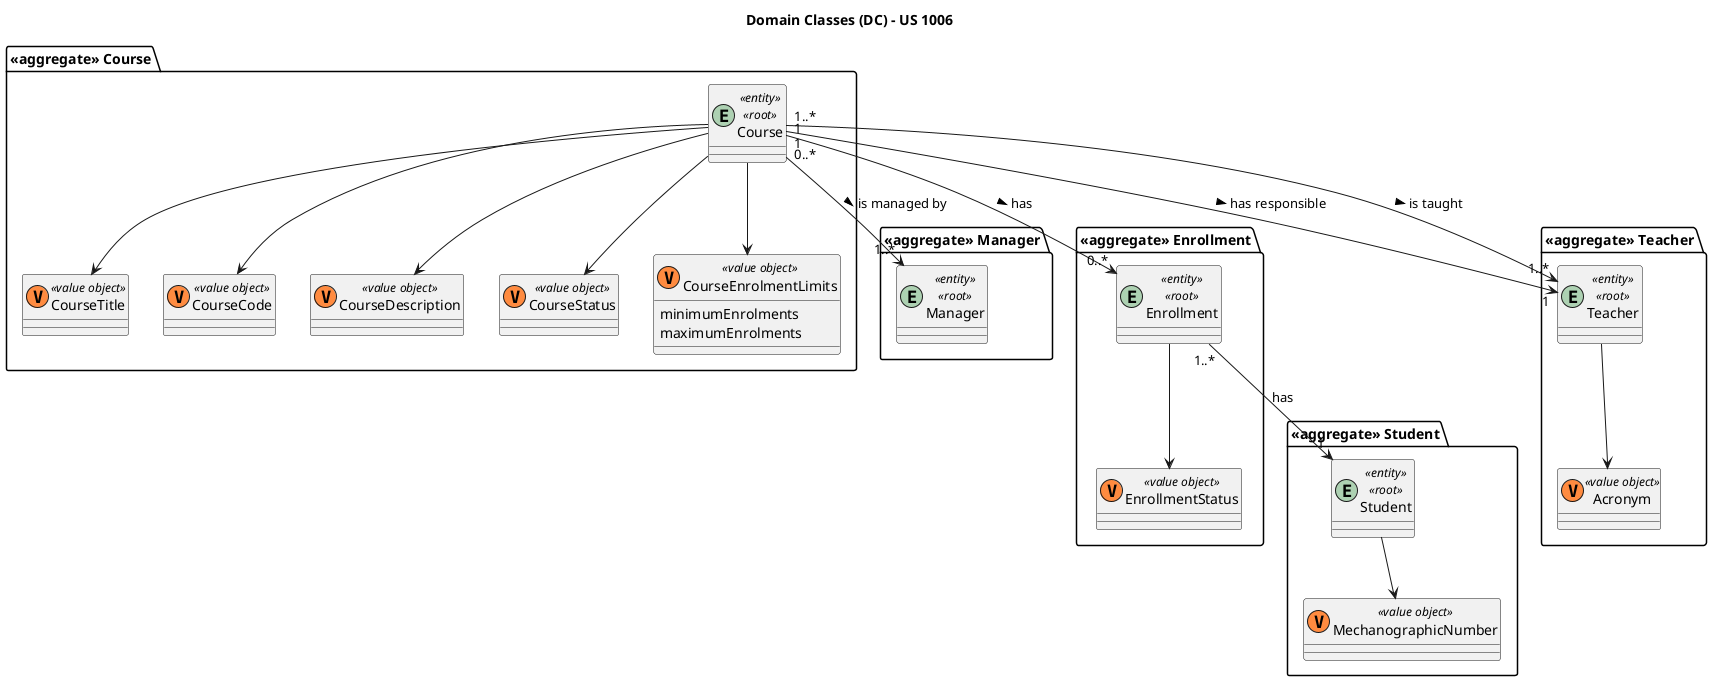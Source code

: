 @startuml

title Domain Classes (DC) - US 1006

top to bottom direction

'Student
package "<<aggregate>> Student" {
    entity Student <<entity>> <<root>>
    class MechanographicNumber <<(V, #FF8B40) value object>>
}

'Manager
package "<<aggregate>> Manager" {
    entity Manager <<entity>> <<root>>
}

'Course
package "<<aggregate>> Course" {
    entity Course <<entity>> <<root>>
    class CourseTitle <<(V, #FF8B40) value object>>
    class CourseCode <<(V, #FF8B40) value object>>
    class CourseDescription <<(V, #FF8B40) value object>>
    class CourseStatus <<(V, #FF8B40) value object>>
    class CourseEnrolmentLimits <<(V, #FF8B40) value object>> {
        minimumEnrolments
        maximumEnrolments
    }
}

'Enrollment
package "<<aggregate>> Enrollment" {
    entity Enrollment <<entity>> <<root>>
    class EnrollmentStatus <<(V, #FF8B40) value object>>
}

'Teacher
package "<<aggregate>> Teacher" {
    entity Teacher <<entity>> <<root>>
    class Acronym <<(V, #FF8B40) value object>>
}

Student -down-> MechanographicNumber

Enrollment "1..*" --> "1" Student : has

Course -down-> CourseTitle
Course -down-> CourseCode
Course -down-> CourseDescription
Course -down-> CourseStatus
Course -down-> CourseEnrolmentLimits
Course "0..*" --> "1..*" Manager : is managed by >
Course "1" --> "1" Teacher : has responsible >
Course "1..*" --> "1..*" Teacher : is taught >
Course "1" --> "0..*" Enrollment : has >

Enrollment -down-> EnrollmentStatus

Teacher -down-> Acronym

@enduml
